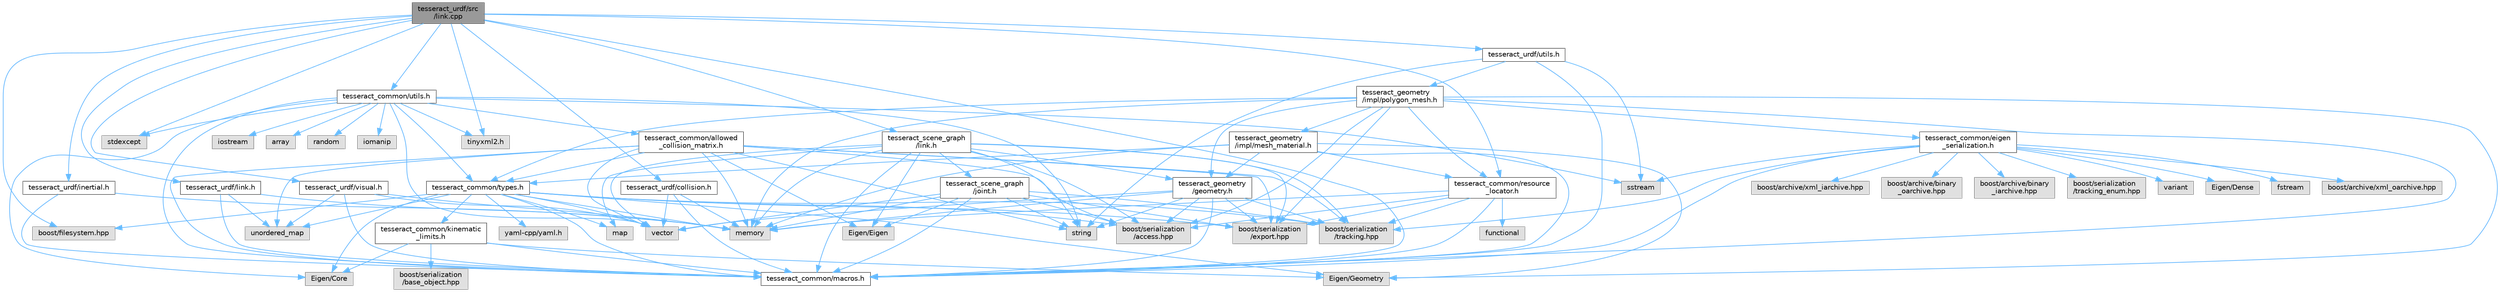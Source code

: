 digraph "tesseract_urdf/src/link.cpp"
{
 // LATEX_PDF_SIZE
  bgcolor="transparent";
  edge [fontname=Helvetica,fontsize=10,labelfontname=Helvetica,labelfontsize=10];
  node [fontname=Helvetica,fontsize=10,shape=box,height=0.2,width=0.4];
  Node1 [label="tesseract_urdf/src\l/link.cpp",height=0.2,width=0.4,color="gray40", fillcolor="grey60", style="filled", fontcolor="black",tooltip="Parse link from xml string."];
  Node1 -> Node2 [color="steelblue1",style="solid"];
  Node2 [label="tesseract_common/macros.h",height=0.2,width=0.4,color="grey40", fillcolor="white", style="filled",URL="$de/d3c/macros_8h.html",tooltip="Common Tesseract Macros."];
  Node1 -> Node3 [color="steelblue1",style="solid"];
  Node3 [label="stdexcept",height=0.2,width=0.4,color="grey60", fillcolor="#E0E0E0", style="filled",tooltip=" "];
  Node1 -> Node4 [color="steelblue1",style="solid"];
  Node4 [label="boost/filesystem.hpp",height=0.2,width=0.4,color="grey60", fillcolor="#E0E0E0", style="filled",tooltip=" "];
  Node1 -> Node5 [color="steelblue1",style="solid"];
  Node5 [label="tesseract_common/utils.h",height=0.2,width=0.4,color="grey40", fillcolor="white", style="filled",URL="$dc/d79/tesseract__common_2include_2tesseract__common_2utils_8h.html",tooltip="Common Tesseract Utility Functions."];
  Node5 -> Node2 [color="steelblue1",style="solid"];
  Node5 -> Node6 [color="steelblue1",style="solid"];
  Node6 [label="array",height=0.2,width=0.4,color="grey60", fillcolor="#E0E0E0", style="filled",tooltip=" "];
  Node5 -> Node7 [color="steelblue1",style="solid"];
  Node7 [label="vector",height=0.2,width=0.4,color="grey60", fillcolor="#E0E0E0", style="filled",tooltip=" "];
  Node5 -> Node8 [color="steelblue1",style="solid"];
  Node8 [label="string",height=0.2,width=0.4,color="grey60", fillcolor="#E0E0E0", style="filled",tooltip=" "];
  Node5 -> Node9 [color="steelblue1",style="solid"];
  Node9 [label="sstream",height=0.2,width=0.4,color="grey60", fillcolor="#E0E0E0", style="filled",tooltip=" "];
  Node5 -> Node3 [color="steelblue1",style="solid"];
  Node5 -> Node10 [color="steelblue1",style="solid"];
  Node10 [label="random",height=0.2,width=0.4,color="grey60", fillcolor="#E0E0E0", style="filled",tooltip=" "];
  Node5 -> Node11 [color="steelblue1",style="solid"];
  Node11 [label="iomanip",height=0.2,width=0.4,color="grey60", fillcolor="#E0E0E0", style="filled",tooltip=" "];
  Node5 -> Node12 [color="steelblue1",style="solid"];
  Node12 [label="Eigen/Core",height=0.2,width=0.4,color="grey60", fillcolor="#E0E0E0", style="filled",tooltip=" "];
  Node5 -> Node13 [color="steelblue1",style="solid"];
  Node13 [label="iostream",height=0.2,width=0.4,color="grey60", fillcolor="#E0E0E0", style="filled",tooltip=" "];
  Node5 -> Node14 [color="steelblue1",style="solid"];
  Node14 [label="tinyxml2.h",height=0.2,width=0.4,color="grey60", fillcolor="#E0E0E0", style="filled",tooltip=" "];
  Node5 -> Node15 [color="steelblue1",style="solid"];
  Node15 [label="tesseract_common/allowed\l_collision_matrix.h",height=0.2,width=0.4,color="grey40", fillcolor="white", style="filled",URL="$d2/d01/allowed__collision__matrix_8h.html",tooltip=" "];
  Node15 -> Node2 [color="steelblue1",style="solid"];
  Node15 -> Node16 [color="steelblue1",style="solid"];
  Node16 [label="boost/serialization\l/access.hpp",height=0.2,width=0.4,color="grey60", fillcolor="#E0E0E0", style="filled",tooltip=" "];
  Node15 -> Node8 [color="steelblue1",style="solid"];
  Node15 -> Node7 [color="steelblue1",style="solid"];
  Node15 -> Node17 [color="steelblue1",style="solid"];
  Node17 [label="memory",height=0.2,width=0.4,color="grey60", fillcolor="#E0E0E0", style="filled",tooltip=" "];
  Node15 -> Node18 [color="steelblue1",style="solid"];
  Node18 [label="Eigen/Eigen",height=0.2,width=0.4,color="grey60", fillcolor="#E0E0E0", style="filled",tooltip=" "];
  Node15 -> Node19 [color="steelblue1",style="solid"];
  Node19 [label="unordered_map",height=0.2,width=0.4,color="grey60", fillcolor="#E0E0E0", style="filled",tooltip=" "];
  Node15 -> Node20 [color="steelblue1",style="solid"];
  Node20 [label="tesseract_common/types.h",height=0.2,width=0.4,color="grey40", fillcolor="white", style="filled",URL="$dd/ddb/tesseract__common_2include_2tesseract__common_2types_8h.html",tooltip="Common Tesseract Types."];
  Node20 -> Node2 [color="steelblue1",style="solid"];
  Node20 -> Node16 [color="steelblue1",style="solid"];
  Node20 -> Node12 [color="steelblue1",style="solid"];
  Node20 -> Node21 [color="steelblue1",style="solid"];
  Node21 [label="Eigen/Geometry",height=0.2,width=0.4,color="grey60", fillcolor="#E0E0E0", style="filled",tooltip=" "];
  Node20 -> Node7 [color="steelblue1",style="solid"];
  Node20 -> Node17 [color="steelblue1",style="solid"];
  Node20 -> Node22 [color="steelblue1",style="solid"];
  Node22 [label="map",height=0.2,width=0.4,color="grey60", fillcolor="#E0E0E0", style="filled",tooltip=" "];
  Node20 -> Node19 [color="steelblue1",style="solid"];
  Node20 -> Node4 [color="steelblue1",style="solid"];
  Node20 -> Node23 [color="steelblue1",style="solid"];
  Node23 [label="yaml-cpp/yaml.h",height=0.2,width=0.4,color="grey60", fillcolor="#E0E0E0", style="filled",tooltip=" "];
  Node20 -> Node24 [color="steelblue1",style="solid"];
  Node24 [label="tesseract_common/kinematic\l_limits.h",height=0.2,width=0.4,color="grey40", fillcolor="white", style="filled",URL="$d9/dc2/kinematic__limits_8h.html",tooltip="Common Tesseract Kinematic Limits and Related Utility Functions."];
  Node24 -> Node2 [color="steelblue1",style="solid"];
  Node24 -> Node12 [color="steelblue1",style="solid"];
  Node24 -> Node21 [color="steelblue1",style="solid"];
  Node24 -> Node25 [color="steelblue1",style="solid"];
  Node25 [label="boost/serialization\l/base_object.hpp",height=0.2,width=0.4,color="grey60", fillcolor="#E0E0E0", style="filled",tooltip=" "];
  Node20 -> Node26 [color="steelblue1",style="solid"];
  Node26 [label="boost/serialization\l/export.hpp",height=0.2,width=0.4,color="grey60", fillcolor="#E0E0E0", style="filled",tooltip=" "];
  Node20 -> Node27 [color="steelblue1",style="solid"];
  Node27 [label="boost/serialization\l/tracking.hpp",height=0.2,width=0.4,color="grey60", fillcolor="#E0E0E0", style="filled",tooltip=" "];
  Node15 -> Node26 [color="steelblue1",style="solid"];
  Node15 -> Node27 [color="steelblue1",style="solid"];
  Node5 -> Node20 [color="steelblue1",style="solid"];
  Node1 -> Node14 [color="steelblue1",style="solid"];
  Node1 -> Node28 [color="steelblue1",style="solid"];
  Node28 [label="tesseract_scene_graph\l/link.h",height=0.2,width=0.4,color="grey40", fillcolor="white", style="filled",URL="$d2/d5c/tesseract__scene__graph_2include_2tesseract__scene__graph_2link_8h.html",tooltip=" "];
  Node28 -> Node2 [color="steelblue1",style="solid"];
  Node28 -> Node16 [color="steelblue1",style="solid"];
  Node28 -> Node8 [color="steelblue1",style="solid"];
  Node28 -> Node7 [color="steelblue1",style="solid"];
  Node28 -> Node22 [color="steelblue1",style="solid"];
  Node28 -> Node17 [color="steelblue1",style="solid"];
  Node28 -> Node18 [color="steelblue1",style="solid"];
  Node28 -> Node29 [color="steelblue1",style="solid"];
  Node29 [label="tesseract_scene_graph\l/joint.h",height=0.2,width=0.4,color="grey40", fillcolor="white", style="filled",URL="$d4/d6d/tesseract__scene__graph_2include_2tesseract__scene__graph_2joint_8h.html",tooltip=" "];
  Node29 -> Node2 [color="steelblue1",style="solid"];
  Node29 -> Node16 [color="steelblue1",style="solid"];
  Node29 -> Node8 [color="steelblue1",style="solid"];
  Node29 -> Node7 [color="steelblue1",style="solid"];
  Node29 -> Node17 [color="steelblue1",style="solid"];
  Node29 -> Node18 [color="steelblue1",style="solid"];
  Node29 -> Node26 [color="steelblue1",style="solid"];
  Node29 -> Node27 [color="steelblue1",style="solid"];
  Node28 -> Node30 [color="steelblue1",style="solid"];
  Node30 [label="tesseract_geometry\l/geometry.h",height=0.2,width=0.4,color="grey40", fillcolor="white", style="filled",URL="$d0/da6/tesseract__geometry_2include_2tesseract__geometry_2geometry_8h.html",tooltip="Tesseract Geometries."];
  Node30 -> Node2 [color="steelblue1",style="solid"];
  Node30 -> Node16 [color="steelblue1",style="solid"];
  Node30 -> Node26 [color="steelblue1",style="solid"];
  Node30 -> Node17 [color="steelblue1",style="solid"];
  Node30 -> Node8 [color="steelblue1",style="solid"];
  Node30 -> Node7 [color="steelblue1",style="solid"];
  Node30 -> Node27 [color="steelblue1",style="solid"];
  Node28 -> Node26 [color="steelblue1",style="solid"];
  Node28 -> Node27 [color="steelblue1",style="solid"];
  Node1 -> Node31 [color="steelblue1",style="solid"];
  Node31 [label="tesseract_common/resource\l_locator.h",height=0.2,width=0.4,color="grey40", fillcolor="white", style="filled",URL="$d3/d95/resource__locator_8h.html",tooltip="Locate and retrieve resource data."];
  Node31 -> Node2 [color="steelblue1",style="solid"];
  Node31 -> Node16 [color="steelblue1",style="solid"];
  Node31 -> Node32 [color="steelblue1",style="solid"];
  Node32 [label="functional",height=0.2,width=0.4,color="grey60", fillcolor="#E0E0E0", style="filled",tooltip=" "];
  Node31 -> Node17 [color="steelblue1",style="solid"];
  Node31 -> Node26 [color="steelblue1",style="solid"];
  Node31 -> Node27 [color="steelblue1",style="solid"];
  Node1 -> Node33 [color="steelblue1",style="solid"];
  Node33 [label="tesseract_urdf/collision.h",height=0.2,width=0.4,color="grey40", fillcolor="white", style="filled",URL="$db/d44/collision_8h.html",tooltip="Parse collision from xml string."];
  Node33 -> Node2 [color="steelblue1",style="solid"];
  Node33 -> Node17 [color="steelblue1",style="solid"];
  Node33 -> Node7 [color="steelblue1",style="solid"];
  Node1 -> Node34 [color="steelblue1",style="solid"];
  Node34 [label="tesseract_urdf/inertial.h",height=0.2,width=0.4,color="grey40", fillcolor="white", style="filled",URL="$d9/d3f/inertial_8h.html",tooltip="Parse inertial from xml string."];
  Node34 -> Node2 [color="steelblue1",style="solid"];
  Node34 -> Node17 [color="steelblue1",style="solid"];
  Node1 -> Node35 [color="steelblue1",style="solid"];
  Node35 [label="tesseract_urdf/link.h",height=0.2,width=0.4,color="grey40", fillcolor="white", style="filled",URL="$de/d24/tesseract__urdf_2include_2tesseract__urdf_2link_8h.html",tooltip="Parse link from xml string."];
  Node35 -> Node2 [color="steelblue1",style="solid"];
  Node35 -> Node17 [color="steelblue1",style="solid"];
  Node35 -> Node19 [color="steelblue1",style="solid"];
  Node1 -> Node36 [color="steelblue1",style="solid"];
  Node36 [label="tesseract_urdf/utils.h",height=0.2,width=0.4,color="grey40", fillcolor="white", style="filled",URL="$d4/d9c/tesseract__urdf_2include_2tesseract__urdf_2utils_8h.html",tooltip=" "];
  Node36 -> Node2 [color="steelblue1",style="solid"];
  Node36 -> Node9 [color="steelblue1",style="solid"];
  Node36 -> Node8 [color="steelblue1",style="solid"];
  Node36 -> Node37 [color="steelblue1",style="solid"];
  Node37 [label="tesseract_geometry\l/impl/polygon_mesh.h",height=0.2,width=0.4,color="grey40", fillcolor="white", style="filled",URL="$d2/deb/polygon__mesh_8h.html",tooltip="Tesseract Polygon Mesh Geometry."];
  Node37 -> Node2 [color="steelblue1",style="solid"];
  Node37 -> Node16 [color="steelblue1",style="solid"];
  Node37 -> Node26 [color="steelblue1",style="solid"];
  Node37 -> Node21 [color="steelblue1",style="solid"];
  Node37 -> Node17 [color="steelblue1",style="solid"];
  Node37 -> Node38 [color="steelblue1",style="solid"];
  Node38 [label="tesseract_common/eigen\l_serialization.h",height=0.2,width=0.4,color="grey40", fillcolor="white", style="filled",URL="$d1/df1/eigen__serialization_8h.html",tooltip=" "];
  Node38 -> Node2 [color="steelblue1",style="solid"];
  Node38 -> Node39 [color="steelblue1",style="solid"];
  Node39 [label="variant",height=0.2,width=0.4,color="grey60", fillcolor="#E0E0E0", style="filled",tooltip=" "];
  Node38 -> Node40 [color="steelblue1",style="solid"];
  Node40 [label="Eigen/Dense",height=0.2,width=0.4,color="grey60", fillcolor="#E0E0E0", style="filled",tooltip=" "];
  Node38 -> Node41 [color="steelblue1",style="solid"];
  Node41 [label="fstream",height=0.2,width=0.4,color="grey60", fillcolor="#E0E0E0", style="filled",tooltip=" "];
  Node38 -> Node9 [color="steelblue1",style="solid"];
  Node38 -> Node42 [color="steelblue1",style="solid"];
  Node42 [label="boost/archive/xml_oarchive.hpp",height=0.2,width=0.4,color="grey60", fillcolor="#E0E0E0", style="filled",tooltip=" "];
  Node38 -> Node43 [color="steelblue1",style="solid"];
  Node43 [label="boost/archive/xml_iarchive.hpp",height=0.2,width=0.4,color="grey60", fillcolor="#E0E0E0", style="filled",tooltip=" "];
  Node38 -> Node44 [color="steelblue1",style="solid"];
  Node44 [label="boost/archive/binary\l_oarchive.hpp",height=0.2,width=0.4,color="grey60", fillcolor="#E0E0E0", style="filled",tooltip=" "];
  Node38 -> Node45 [color="steelblue1",style="solid"];
  Node45 [label="boost/archive/binary\l_iarchive.hpp",height=0.2,width=0.4,color="grey60", fillcolor="#E0E0E0", style="filled",tooltip=" "];
  Node38 -> Node27 [color="steelblue1",style="solid"];
  Node38 -> Node46 [color="steelblue1",style="solid"];
  Node46 [label="boost/serialization\l/tracking_enum.hpp",height=0.2,width=0.4,color="grey60", fillcolor="#E0E0E0", style="filled",tooltip=" "];
  Node37 -> Node20 [color="steelblue1",style="solid"];
  Node37 -> Node31 [color="steelblue1",style="solid"];
  Node37 -> Node30 [color="steelblue1",style="solid"];
  Node37 -> Node47 [color="steelblue1",style="solid"];
  Node47 [label="tesseract_geometry\l/impl/mesh_material.h",height=0.2,width=0.4,color="grey40", fillcolor="white", style="filled",URL="$df/d8e/mesh__material_8h.html",tooltip="Tesseract Mesh Material read from a mesh file."];
  Node47 -> Node2 [color="steelblue1",style="solid"];
  Node47 -> Node31 [color="steelblue1",style="solid"];
  Node47 -> Node21 [color="steelblue1",style="solid"];
  Node47 -> Node17 [color="steelblue1",style="solid"];
  Node47 -> Node30 [color="steelblue1",style="solid"];
  Node47 -> Node20 [color="steelblue1",style="solid"];
  Node1 -> Node48 [color="steelblue1",style="solid"];
  Node48 [label="tesseract_urdf/visual.h",height=0.2,width=0.4,color="grey40", fillcolor="white", style="filled",URL="$d9/d6d/visual_8h.html",tooltip="Parse visual from xml string."];
  Node48 -> Node2 [color="steelblue1",style="solid"];
  Node48 -> Node17 [color="steelblue1",style="solid"];
  Node48 -> Node19 [color="steelblue1",style="solid"];
  Node48 -> Node7 [color="steelblue1",style="solid"];
}
